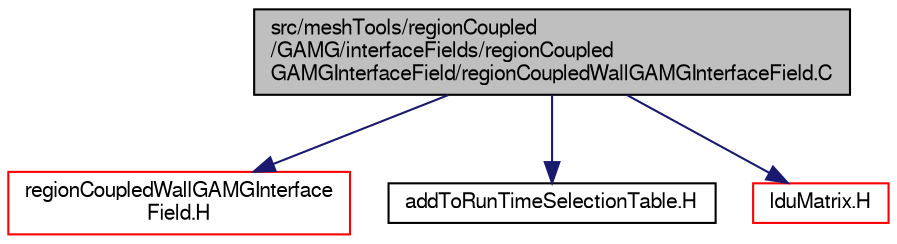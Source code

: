 digraph "src/meshTools/regionCoupled/GAMG/interfaceFields/regionCoupledGAMGInterfaceField/regionCoupledWallGAMGInterfaceField.C"
{
  bgcolor="transparent";
  edge [fontname="FreeSans",fontsize="10",labelfontname="FreeSans",labelfontsize="10"];
  node [fontname="FreeSans",fontsize="10",shape=record];
  Node0 [label="src/meshTools/regionCoupled\l/GAMG/interfaceFields/regionCoupled\lGAMGInterfaceField/regionCoupledWallGAMGInterfaceField.C",height=0.2,width=0.4,color="black", fillcolor="grey75", style="filled", fontcolor="black"];
  Node0 -> Node1 [color="midnightblue",fontsize="10",style="solid",fontname="FreeSans"];
  Node1 [label="regionCoupledWallGAMGInterface\lField.H",height=0.2,width=0.4,color="red",URL="$a07703.html"];
  Node0 -> Node255 [color="midnightblue",fontsize="10",style="solid",fontname="FreeSans"];
  Node255 [label="addToRunTimeSelectionTable.H",height=0.2,width=0.4,color="black",URL="$a09263.html",tooltip="Macros for easy insertion into run-time selection tables. "];
  Node0 -> Node256 [color="midnightblue",fontsize="10",style="solid",fontname="FreeSans"];
  Node256 [label="lduMatrix.H",height=0.2,width=0.4,color="red",URL="$a10694.html"];
}
